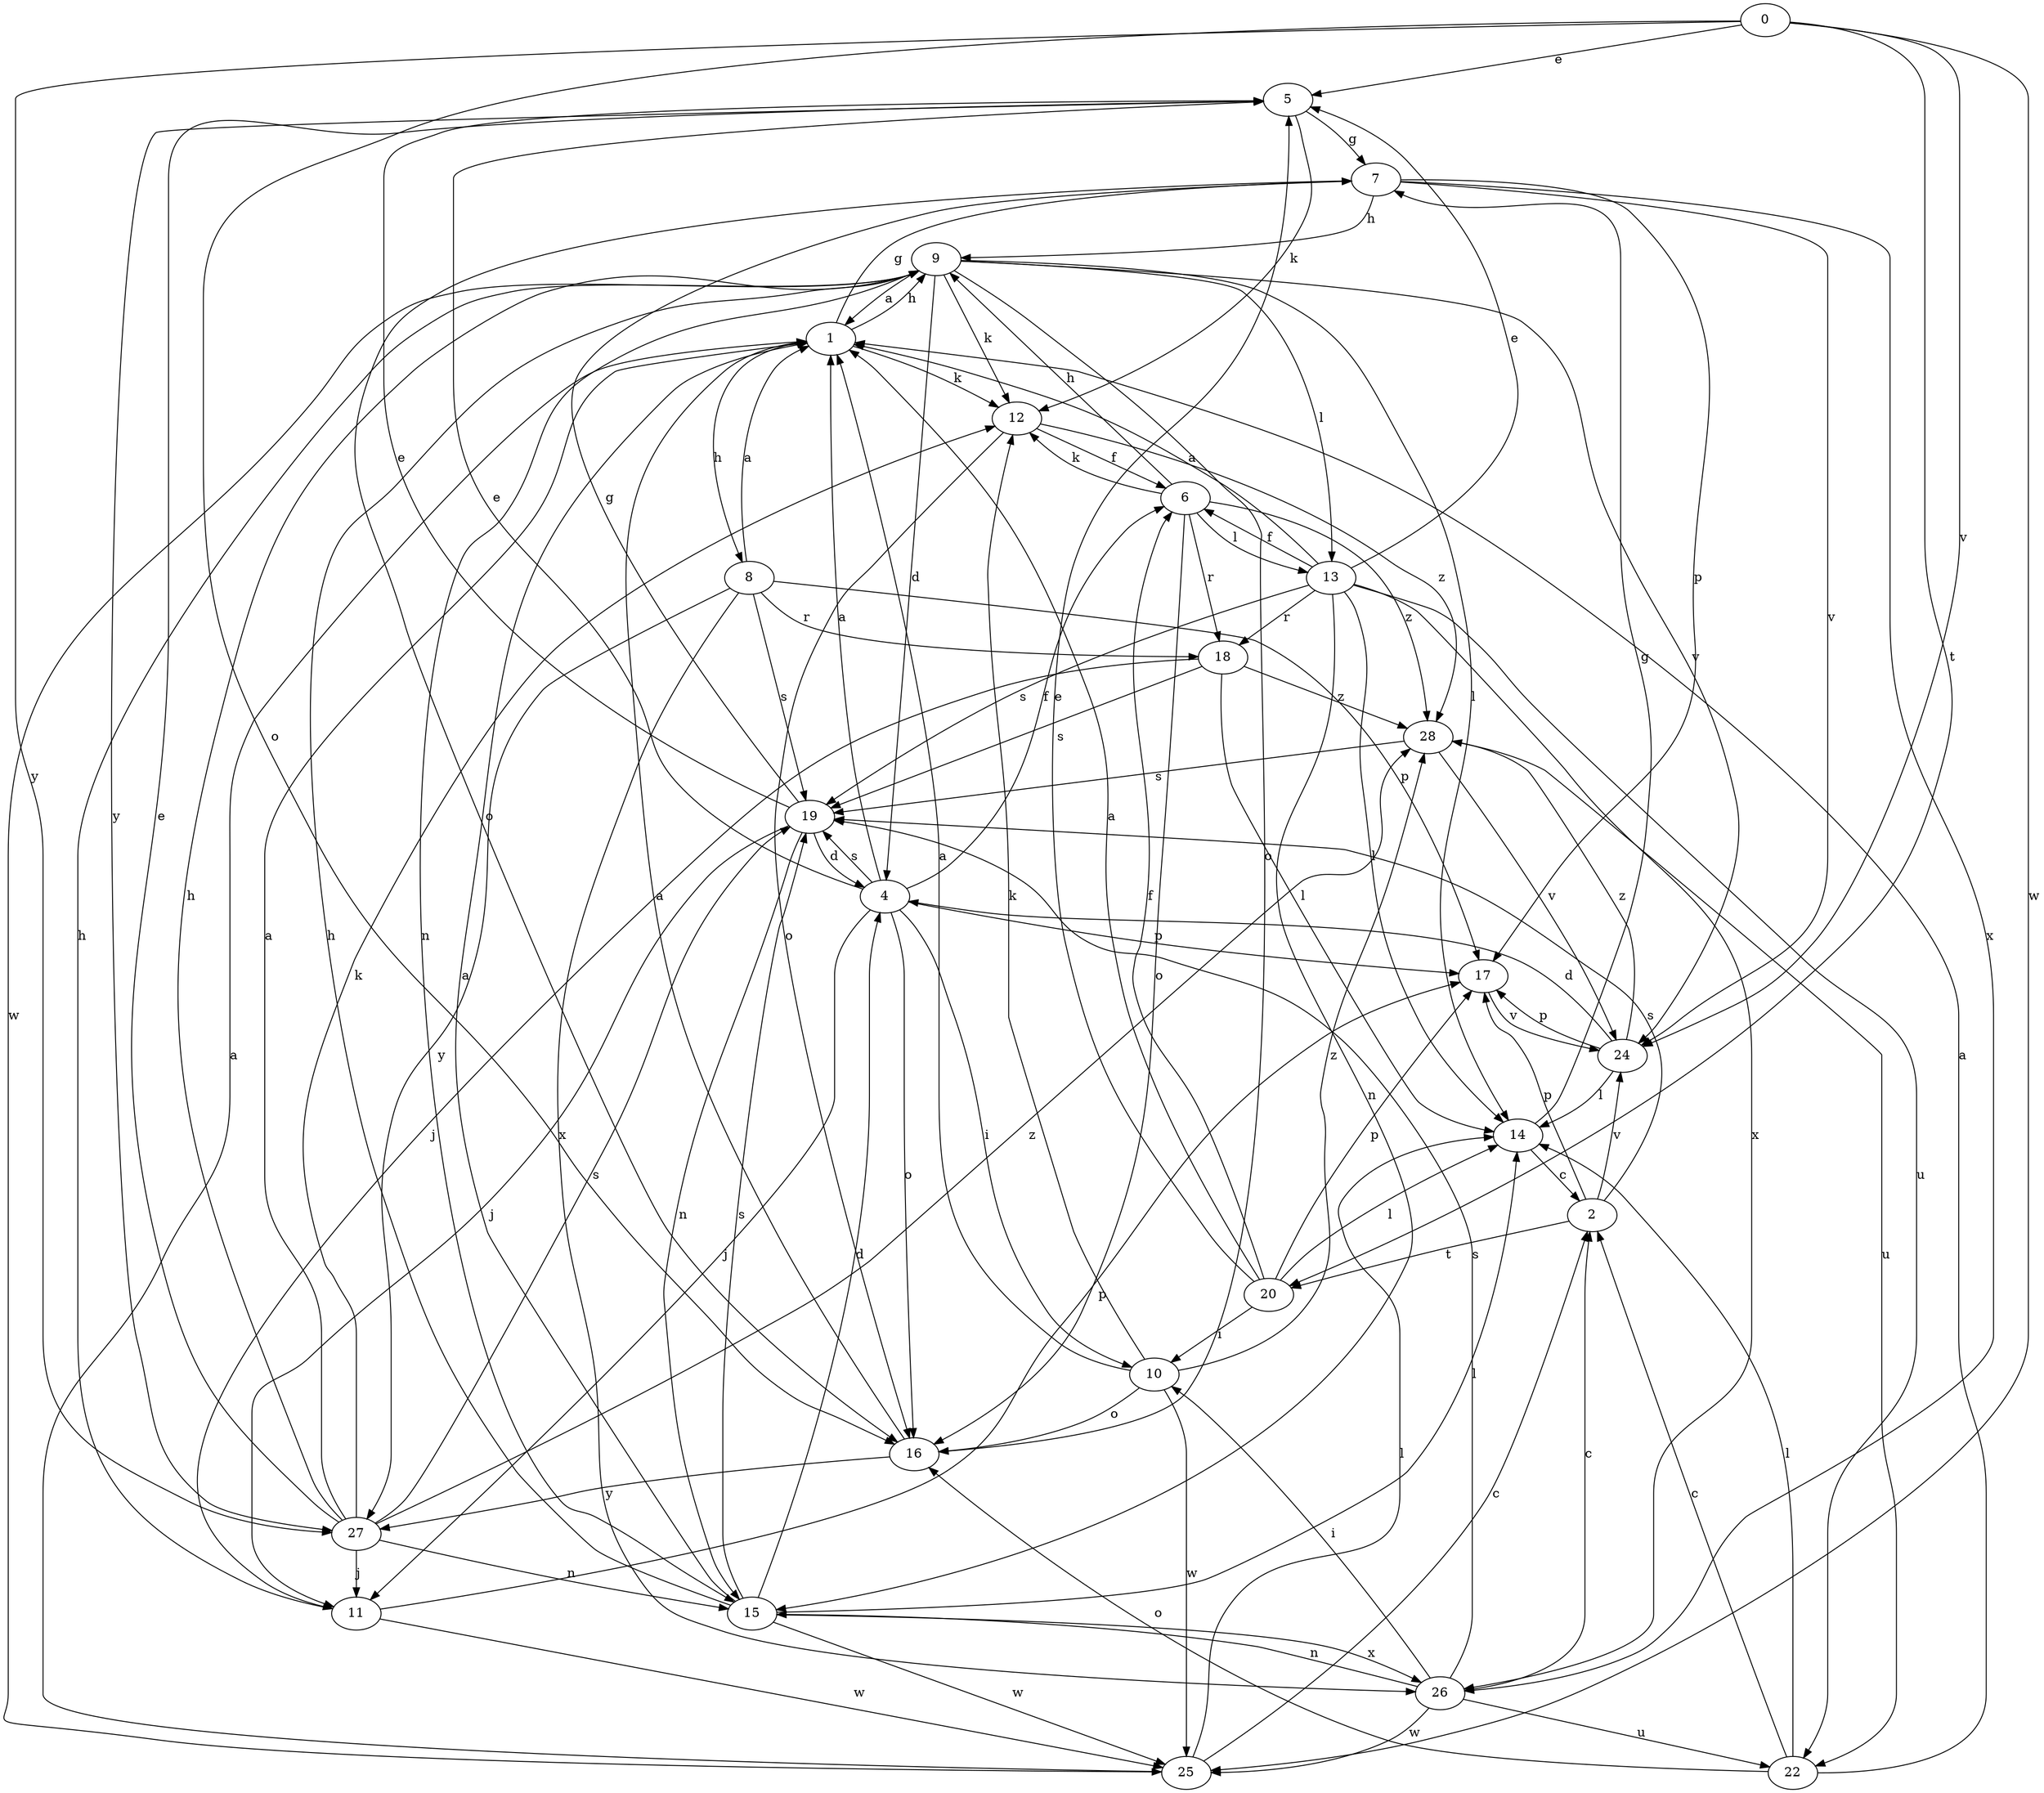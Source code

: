 strict digraph  {
0;
1;
2;
4;
5;
6;
7;
8;
9;
10;
11;
12;
13;
14;
15;
16;
17;
18;
19;
20;
22;
24;
25;
26;
27;
28;
0 -> 5  [label=e];
0 -> 16  [label=o];
0 -> 20  [label=t];
0 -> 24  [label=v];
0 -> 25  [label=w];
0 -> 27  [label=y];
1 -> 7  [label=g];
1 -> 8  [label=h];
1 -> 9  [label=h];
1 -> 12  [label=k];
2 -> 17  [label=p];
2 -> 19  [label=s];
2 -> 20  [label=t];
2 -> 24  [label=v];
4 -> 1  [label=a];
4 -> 5  [label=e];
4 -> 6  [label=f];
4 -> 10  [label=i];
4 -> 11  [label=j];
4 -> 16  [label=o];
4 -> 17  [label=p];
4 -> 19  [label=s];
5 -> 7  [label=g];
5 -> 12  [label=k];
5 -> 27  [label=y];
6 -> 9  [label=h];
6 -> 12  [label=k];
6 -> 13  [label=l];
6 -> 16  [label=o];
6 -> 18  [label=r];
6 -> 28  [label=z];
7 -> 9  [label=h];
7 -> 16  [label=o];
7 -> 17  [label=p];
7 -> 24  [label=v];
7 -> 26  [label=x];
8 -> 1  [label=a];
8 -> 17  [label=p];
8 -> 18  [label=r];
8 -> 19  [label=s];
8 -> 26  [label=x];
8 -> 27  [label=y];
9 -> 1  [label=a];
9 -> 4  [label=d];
9 -> 12  [label=k];
9 -> 13  [label=l];
9 -> 14  [label=l];
9 -> 15  [label=n];
9 -> 16  [label=o];
9 -> 24  [label=v];
9 -> 25  [label=w];
10 -> 1  [label=a];
10 -> 12  [label=k];
10 -> 16  [label=o];
10 -> 25  [label=w];
10 -> 28  [label=z];
11 -> 9  [label=h];
11 -> 17  [label=p];
11 -> 25  [label=w];
12 -> 6  [label=f];
12 -> 16  [label=o];
12 -> 28  [label=z];
13 -> 1  [label=a];
13 -> 5  [label=e];
13 -> 6  [label=f];
13 -> 14  [label=l];
13 -> 15  [label=n];
13 -> 18  [label=r];
13 -> 19  [label=s];
13 -> 22  [label=u];
13 -> 26  [label=x];
14 -> 2  [label=c];
14 -> 7  [label=g];
15 -> 1  [label=a];
15 -> 4  [label=d];
15 -> 9  [label=h];
15 -> 14  [label=l];
15 -> 19  [label=s];
15 -> 25  [label=w];
15 -> 26  [label=x];
16 -> 1  [label=a];
16 -> 27  [label=y];
17 -> 24  [label=v];
18 -> 11  [label=j];
18 -> 14  [label=l];
18 -> 19  [label=s];
18 -> 28  [label=z];
19 -> 4  [label=d];
19 -> 5  [label=e];
19 -> 7  [label=g];
19 -> 11  [label=j];
19 -> 15  [label=n];
20 -> 1  [label=a];
20 -> 5  [label=e];
20 -> 6  [label=f];
20 -> 10  [label=i];
20 -> 14  [label=l];
20 -> 17  [label=p];
22 -> 1  [label=a];
22 -> 2  [label=c];
22 -> 14  [label=l];
22 -> 16  [label=o];
24 -> 4  [label=d];
24 -> 14  [label=l];
24 -> 17  [label=p];
24 -> 28  [label=z];
25 -> 1  [label=a];
25 -> 2  [label=c];
25 -> 14  [label=l];
26 -> 2  [label=c];
26 -> 10  [label=i];
26 -> 15  [label=n];
26 -> 19  [label=s];
26 -> 22  [label=u];
26 -> 25  [label=w];
27 -> 1  [label=a];
27 -> 5  [label=e];
27 -> 9  [label=h];
27 -> 11  [label=j];
27 -> 12  [label=k];
27 -> 15  [label=n];
27 -> 19  [label=s];
27 -> 28  [label=z];
28 -> 19  [label=s];
28 -> 22  [label=u];
28 -> 24  [label=v];
}
